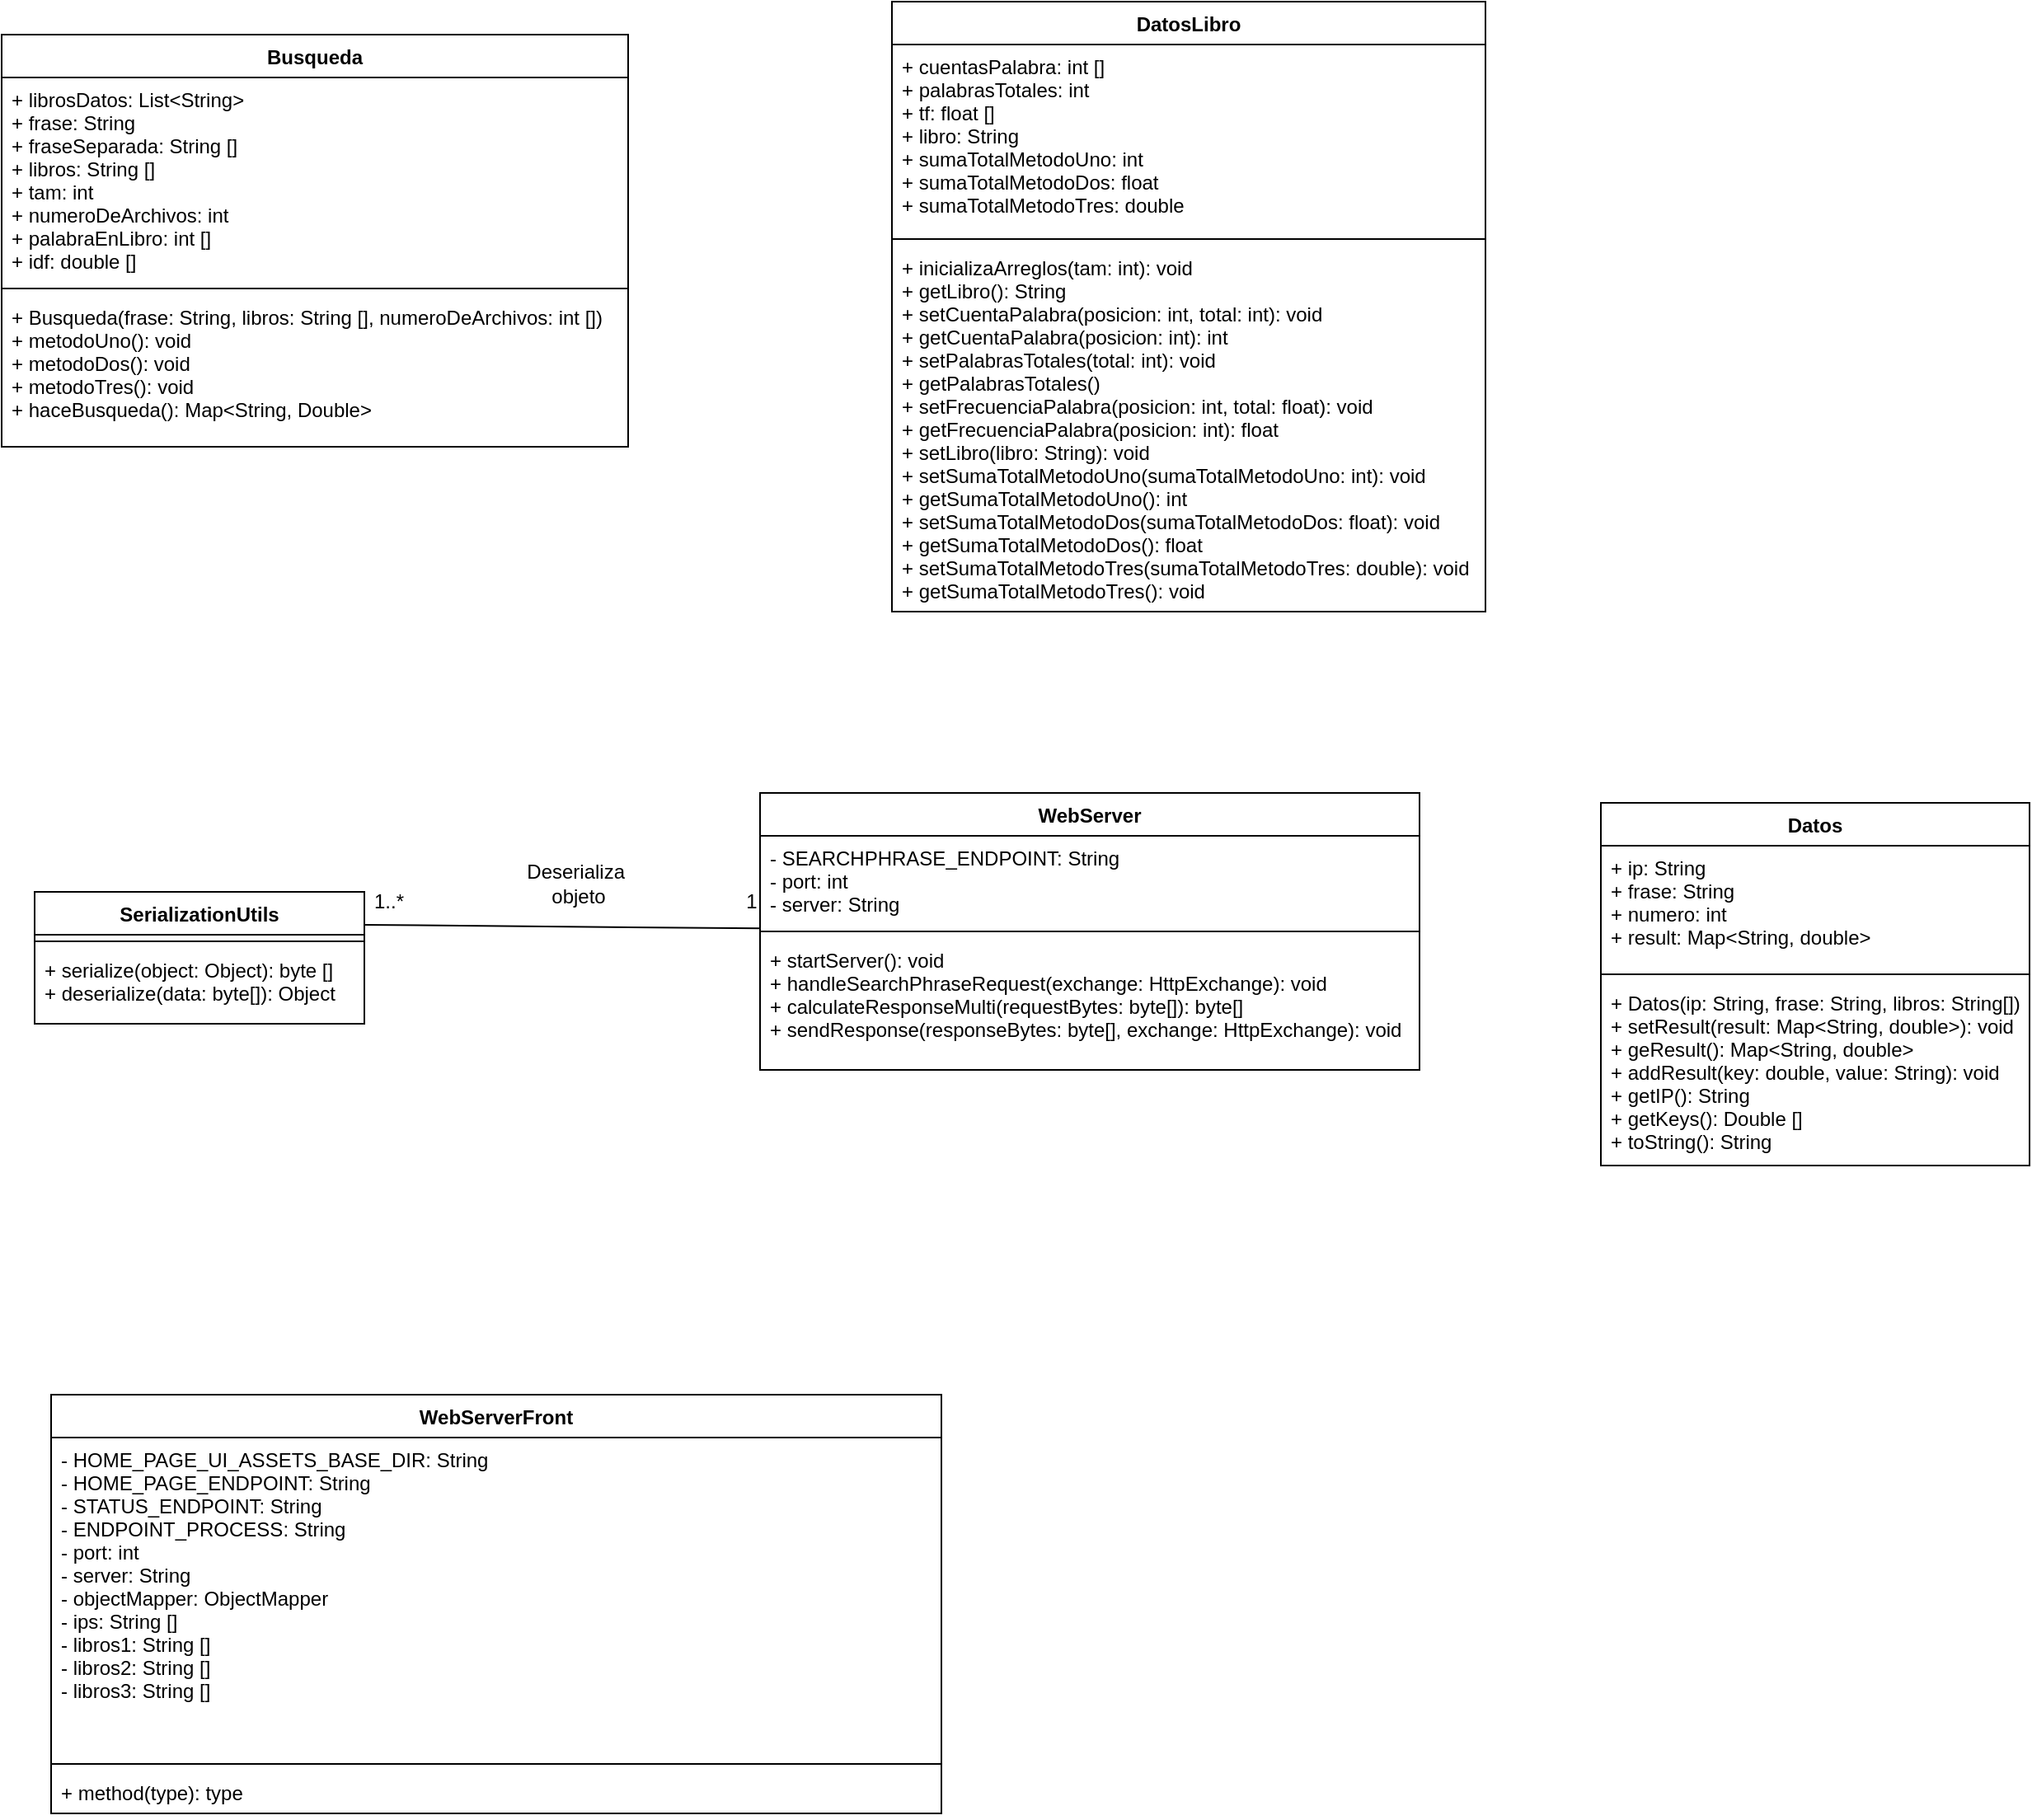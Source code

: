<mxfile version="19.0.2" type="device"><diagram id="C5RBs43oDa-KdzZeNtuy" name="Page-1"><mxGraphModel dx="1381" dy="764" grid="1" gridSize="10" guides="1" tooltips="1" connect="1" arrows="1" fold="1" page="1" pageScale="1" pageWidth="827" pageHeight="1169" math="0" shadow="0"><root><mxCell id="WIyWlLk6GJQsqaUBKTNV-0"/><mxCell id="WIyWlLk6GJQsqaUBKTNV-1" parent="WIyWlLk6GJQsqaUBKTNV-0"/><mxCell id="qrZDyRXv5yjBTDfRXcCX-0" value="Busqueda" style="swimlane;fontStyle=1;align=center;verticalAlign=top;childLayout=stackLayout;horizontal=1;startSize=26;horizontalStack=0;resizeParent=1;resizeParentMax=0;resizeLast=0;collapsible=1;marginBottom=0;" parent="WIyWlLk6GJQsqaUBKTNV-1" vertex="1"><mxGeometry x="50" y="90" width="380" height="250" as="geometry"/></mxCell><mxCell id="qrZDyRXv5yjBTDfRXcCX-1" value="+ librosDatos: List&lt;String&gt;&#10;+ frase: String&#10;+ fraseSeparada: String []&#10;+ libros: String []&#10;+ tam: int&#10;+ numeroDeArchivos: int&#10;+ palabraEnLibro: int []&#10;+ idf: double []" style="text;strokeColor=none;fillColor=none;align=left;verticalAlign=top;spacingLeft=4;spacingRight=4;overflow=hidden;rotatable=0;points=[[0,0.5],[1,0.5]];portConstraint=eastwest;" parent="qrZDyRXv5yjBTDfRXcCX-0" vertex="1"><mxGeometry y="26" width="380" height="124" as="geometry"/></mxCell><mxCell id="qrZDyRXv5yjBTDfRXcCX-2" value="" style="line;strokeWidth=1;fillColor=none;align=left;verticalAlign=middle;spacingTop=-1;spacingLeft=3;spacingRight=3;rotatable=0;labelPosition=right;points=[];portConstraint=eastwest;" parent="qrZDyRXv5yjBTDfRXcCX-0" vertex="1"><mxGeometry y="150" width="380" height="8" as="geometry"/></mxCell><mxCell id="qrZDyRXv5yjBTDfRXcCX-3" value="+ Busqueda(frase: String, libros: String [], numeroDeArchivos: int [])&#10;+ metodoUno(): void&#10;+ metodoDos(): void&#10;+ metodoTres(): void&#10;+ haceBusqueda(): Map&lt;String, Double&gt;" style="text;strokeColor=none;fillColor=none;align=left;verticalAlign=top;spacingLeft=4;spacingRight=4;overflow=hidden;rotatable=0;points=[[0,0.5],[1,0.5]];portConstraint=eastwest;" parent="qrZDyRXv5yjBTDfRXcCX-0" vertex="1"><mxGeometry y="158" width="380" height="92" as="geometry"/></mxCell><mxCell id="qrZDyRXv5yjBTDfRXcCX-4" value="DatosLibro" style="swimlane;fontStyle=1;align=center;verticalAlign=top;childLayout=stackLayout;horizontal=1;startSize=26;horizontalStack=0;resizeParent=1;resizeParentMax=0;resizeLast=0;collapsible=1;marginBottom=0;" parent="WIyWlLk6GJQsqaUBKTNV-1" vertex="1"><mxGeometry x="590" y="70" width="360" height="370" as="geometry"/></mxCell><mxCell id="qrZDyRXv5yjBTDfRXcCX-5" value="+ cuentasPalabra: int []&#10;+ palabrasTotales: int&#10;+ tf: float []&#10;+ libro: String&#10;+ sumaTotalMetodoUno: int&#10;+ sumaTotalMetodoDos: float&#10;+ sumaTotalMetodoTres: double" style="text;strokeColor=none;fillColor=none;align=left;verticalAlign=top;spacingLeft=4;spacingRight=4;overflow=hidden;rotatable=0;points=[[0,0.5],[1,0.5]];portConstraint=eastwest;" parent="qrZDyRXv5yjBTDfRXcCX-4" vertex="1"><mxGeometry y="26" width="360" height="114" as="geometry"/></mxCell><mxCell id="qrZDyRXv5yjBTDfRXcCX-6" value="" style="line;strokeWidth=1;fillColor=none;align=left;verticalAlign=middle;spacingTop=-1;spacingLeft=3;spacingRight=3;rotatable=0;labelPosition=right;points=[];portConstraint=eastwest;" parent="qrZDyRXv5yjBTDfRXcCX-4" vertex="1"><mxGeometry y="140" width="360" height="8" as="geometry"/></mxCell><mxCell id="qrZDyRXv5yjBTDfRXcCX-7" value="+ inicializaArreglos(tam: int): void&#10;+ getLibro(): String&#10;+ setCuentaPalabra(posicion: int, total: int): void&#10;+ getCuentaPalabra(posicion: int): int&#10;+ setPalabrasTotales(total: int): void&#10;+ getPalabrasTotales()&#10;+ setFrecuenciaPalabra(posicion: int, total: float): void&#10;+ getFrecuenciaPalabra(posicion: int): float&#10;+ setLibro(libro: String): void&#10;+ setSumaTotalMetodoUno(sumaTotalMetodoUno: int): void&#10;+ getSumaTotalMetodoUno(): int&#10;+ setSumaTotalMetodoDos(sumaTotalMetodoDos: float): void&#10;+ getSumaTotalMetodoDos(): float&#10;+ setSumaTotalMetodoTres(sumaTotalMetodoTres: double): void&#10;+ getSumaTotalMetodoTres(): void" style="text;strokeColor=none;fillColor=none;align=left;verticalAlign=top;spacingLeft=4;spacingRight=4;overflow=hidden;rotatable=0;points=[[0,0.5],[1,0.5]];portConstraint=eastwest;" parent="qrZDyRXv5yjBTDfRXcCX-4" vertex="1"><mxGeometry y="148" width="360" height="222" as="geometry"/></mxCell><mxCell id="qrZDyRXv5yjBTDfRXcCX-8" value="SerializationUtils" style="swimlane;fontStyle=1;align=center;verticalAlign=top;childLayout=stackLayout;horizontal=1;startSize=26;horizontalStack=0;resizeParent=1;resizeParentMax=0;resizeLast=0;collapsible=1;marginBottom=0;" parent="WIyWlLk6GJQsqaUBKTNV-1" vertex="1"><mxGeometry x="70" y="610" width="200" height="80" as="geometry"/></mxCell><mxCell id="qrZDyRXv5yjBTDfRXcCX-10" value="" style="line;strokeWidth=1;fillColor=none;align=left;verticalAlign=middle;spacingTop=-1;spacingLeft=3;spacingRight=3;rotatable=0;labelPosition=right;points=[];portConstraint=eastwest;" parent="qrZDyRXv5yjBTDfRXcCX-8" vertex="1"><mxGeometry y="26" width="200" height="8" as="geometry"/></mxCell><mxCell id="qrZDyRXv5yjBTDfRXcCX-11" value="+ serialize(object: Object): byte []&#10;+ deserialize(data: byte[]): Object" style="text;strokeColor=none;fillColor=none;align=left;verticalAlign=top;spacingLeft=4;spacingRight=4;overflow=hidden;rotatable=0;points=[[0,0.5],[1,0.5]];portConstraint=eastwest;" parent="qrZDyRXv5yjBTDfRXcCX-8" vertex="1"><mxGeometry y="34" width="200" height="46" as="geometry"/></mxCell><mxCell id="qrZDyRXv5yjBTDfRXcCX-12" value="WebServer" style="swimlane;fontStyle=1;align=center;verticalAlign=top;childLayout=stackLayout;horizontal=1;startSize=26;horizontalStack=0;resizeParent=1;resizeParentMax=0;resizeLast=0;collapsible=1;marginBottom=0;" parent="WIyWlLk6GJQsqaUBKTNV-1" vertex="1"><mxGeometry x="510" y="550" width="400" height="168" as="geometry"/></mxCell><mxCell id="qrZDyRXv5yjBTDfRXcCX-13" value="- SEARCHPHRASE_ENDPOINT: String&#10;- port: int&#10;- server: String" style="text;strokeColor=none;fillColor=none;align=left;verticalAlign=top;spacingLeft=4;spacingRight=4;overflow=hidden;rotatable=0;points=[[0,0.5],[1,0.5]];portConstraint=eastwest;" parent="qrZDyRXv5yjBTDfRXcCX-12" vertex="1"><mxGeometry y="26" width="400" height="54" as="geometry"/></mxCell><mxCell id="qrZDyRXv5yjBTDfRXcCX-14" value="" style="line;strokeWidth=1;fillColor=none;align=left;verticalAlign=middle;spacingTop=-1;spacingLeft=3;spacingRight=3;rotatable=0;labelPosition=right;points=[];portConstraint=eastwest;" parent="qrZDyRXv5yjBTDfRXcCX-12" vertex="1"><mxGeometry y="80" width="400" height="8" as="geometry"/></mxCell><mxCell id="qrZDyRXv5yjBTDfRXcCX-15" value="+ startServer(): void&#10;+ handleSearchPhraseRequest(exchange: HttpExchange): void&#10;+ calculateResponseMulti(requestBytes: byte[]): byte[]&#10;+ sendResponse(responseBytes: byte[], exchange: HttpExchange): void" style="text;strokeColor=none;fillColor=none;align=left;verticalAlign=top;spacingLeft=4;spacingRight=4;overflow=hidden;rotatable=0;points=[[0,0.5],[1,0.5]];portConstraint=eastwest;" parent="qrZDyRXv5yjBTDfRXcCX-12" vertex="1"><mxGeometry y="88" width="400" height="80" as="geometry"/></mxCell><mxCell id="qrZDyRXv5yjBTDfRXcCX-16" value="" style="endArrow=none;html=1;rounded=0;exitX=1;exitY=0.25;exitDx=0;exitDy=0;" parent="WIyWlLk6GJQsqaUBKTNV-1" source="qrZDyRXv5yjBTDfRXcCX-8" target="qrZDyRXv5yjBTDfRXcCX-12" edge="1"><mxGeometry width="50" height="50" relative="1" as="geometry"><mxPoint x="360" y="660" as="sourcePoint"/><mxPoint x="410" y="610" as="targetPoint"/></mxGeometry></mxCell><mxCell id="qrZDyRXv5yjBTDfRXcCX-17" value="Deserializa&amp;nbsp; objeto" style="text;html=1;strokeColor=none;fillColor=none;align=center;verticalAlign=middle;whiteSpace=wrap;rounded=0;" parent="WIyWlLk6GJQsqaUBKTNV-1" vertex="1"><mxGeometry x="370" y="590" width="60" height="30" as="geometry"/></mxCell><mxCell id="qrZDyRXv5yjBTDfRXcCX-18" value="1..*" style="text;html=1;strokeColor=none;fillColor=none;align=center;verticalAlign=middle;whiteSpace=wrap;rounded=0;" parent="WIyWlLk6GJQsqaUBKTNV-1" vertex="1"><mxGeometry x="270" y="601" width="30" height="29" as="geometry"/></mxCell><mxCell id="qrZDyRXv5yjBTDfRXcCX-19" value="1" style="text;html=1;strokeColor=none;fillColor=none;align=center;verticalAlign=middle;whiteSpace=wrap;rounded=0;" parent="WIyWlLk6GJQsqaUBKTNV-1" vertex="1"><mxGeometry x="490" y="601" width="30" height="29" as="geometry"/></mxCell><mxCell id="qrZDyRXv5yjBTDfRXcCX-20" value="Datos" style="swimlane;fontStyle=1;align=center;verticalAlign=top;childLayout=stackLayout;horizontal=1;startSize=26;horizontalStack=0;resizeParent=1;resizeParentMax=0;resizeLast=0;collapsible=1;marginBottom=0;" parent="WIyWlLk6GJQsqaUBKTNV-1" vertex="1"><mxGeometry x="1020" y="556" width="260" height="220" as="geometry"/></mxCell><mxCell id="qrZDyRXv5yjBTDfRXcCX-21" value="+ ip: String&#10;+ frase: String&#10;+ numero: int &#10;+ result: Map&lt;String, double&gt;" style="text;strokeColor=none;fillColor=none;align=left;verticalAlign=top;spacingLeft=4;spacingRight=4;overflow=hidden;rotatable=0;points=[[0,0.5],[1,0.5]];portConstraint=eastwest;" parent="qrZDyRXv5yjBTDfRXcCX-20" vertex="1"><mxGeometry y="26" width="260" height="74" as="geometry"/></mxCell><mxCell id="qrZDyRXv5yjBTDfRXcCX-22" value="" style="line;strokeWidth=1;fillColor=none;align=left;verticalAlign=middle;spacingTop=-1;spacingLeft=3;spacingRight=3;rotatable=0;labelPosition=right;points=[];portConstraint=eastwest;" parent="qrZDyRXv5yjBTDfRXcCX-20" vertex="1"><mxGeometry y="100" width="260" height="8" as="geometry"/></mxCell><mxCell id="qrZDyRXv5yjBTDfRXcCX-23" value="+ Datos(ip: String, frase: String, libros: String[])&#10;+ setResult(result: Map&lt;String, double&gt;): void&#10;+ geResult(): Map&lt;String, double&gt;&#10;+ addResult(key: double, value: String): void&#10;+ getIP(): String&#10;+ getKeys(): Double []&#10;+ toString(): String" style="text;strokeColor=none;fillColor=none;align=left;verticalAlign=top;spacingLeft=4;spacingRight=4;overflow=hidden;rotatable=0;points=[[0,0.5],[1,0.5]];portConstraint=eastwest;" parent="qrZDyRXv5yjBTDfRXcCX-20" vertex="1"><mxGeometry y="108" width="260" height="112" as="geometry"/></mxCell><mxCell id="qrZDyRXv5yjBTDfRXcCX-24" value="WebServerFront" style="swimlane;fontStyle=1;align=center;verticalAlign=top;childLayout=stackLayout;horizontal=1;startSize=26;horizontalStack=0;resizeParent=1;resizeParentMax=0;resizeLast=0;collapsible=1;marginBottom=0;" parent="WIyWlLk6GJQsqaUBKTNV-1" vertex="1"><mxGeometry x="80" y="915" width="540" height="254" as="geometry"/></mxCell><mxCell id="qrZDyRXv5yjBTDfRXcCX-25" value="- HOME_PAGE_UI_ASSETS_BASE_DIR: String&#10;- HOME_PAGE_ENDPOINT: String&#10;- STATUS_ENDPOINT: String&#10;- ENDPOINT_PROCESS: String&#10;- port: int&#10;- server: String&#10;- objectMapper: ObjectMapper&#10;- ips: String []&#10;- libros1: String []&#10;- libros2: String []&#10;- libros3: String []" style="text;strokeColor=none;fillColor=none;align=left;verticalAlign=top;spacingLeft=4;spacingRight=4;overflow=hidden;rotatable=0;points=[[0,0.5],[1,0.5]];portConstraint=eastwest;" parent="qrZDyRXv5yjBTDfRXcCX-24" vertex="1"><mxGeometry y="26" width="540" height="194" as="geometry"/></mxCell><mxCell id="qrZDyRXv5yjBTDfRXcCX-26" value="" style="line;strokeWidth=1;fillColor=none;align=left;verticalAlign=middle;spacingTop=-1;spacingLeft=3;spacingRight=3;rotatable=0;labelPosition=right;points=[];portConstraint=eastwest;" parent="qrZDyRXv5yjBTDfRXcCX-24" vertex="1"><mxGeometry y="220" width="540" height="8" as="geometry"/></mxCell><mxCell id="qrZDyRXv5yjBTDfRXcCX-27" value="+ method(type): type" style="text;strokeColor=none;fillColor=none;align=left;verticalAlign=top;spacingLeft=4;spacingRight=4;overflow=hidden;rotatable=0;points=[[0,0.5],[1,0.5]];portConstraint=eastwest;" parent="qrZDyRXv5yjBTDfRXcCX-24" vertex="1"><mxGeometry y="228" width="540" height="26" as="geometry"/></mxCell></root></mxGraphModel></diagram></mxfile>
